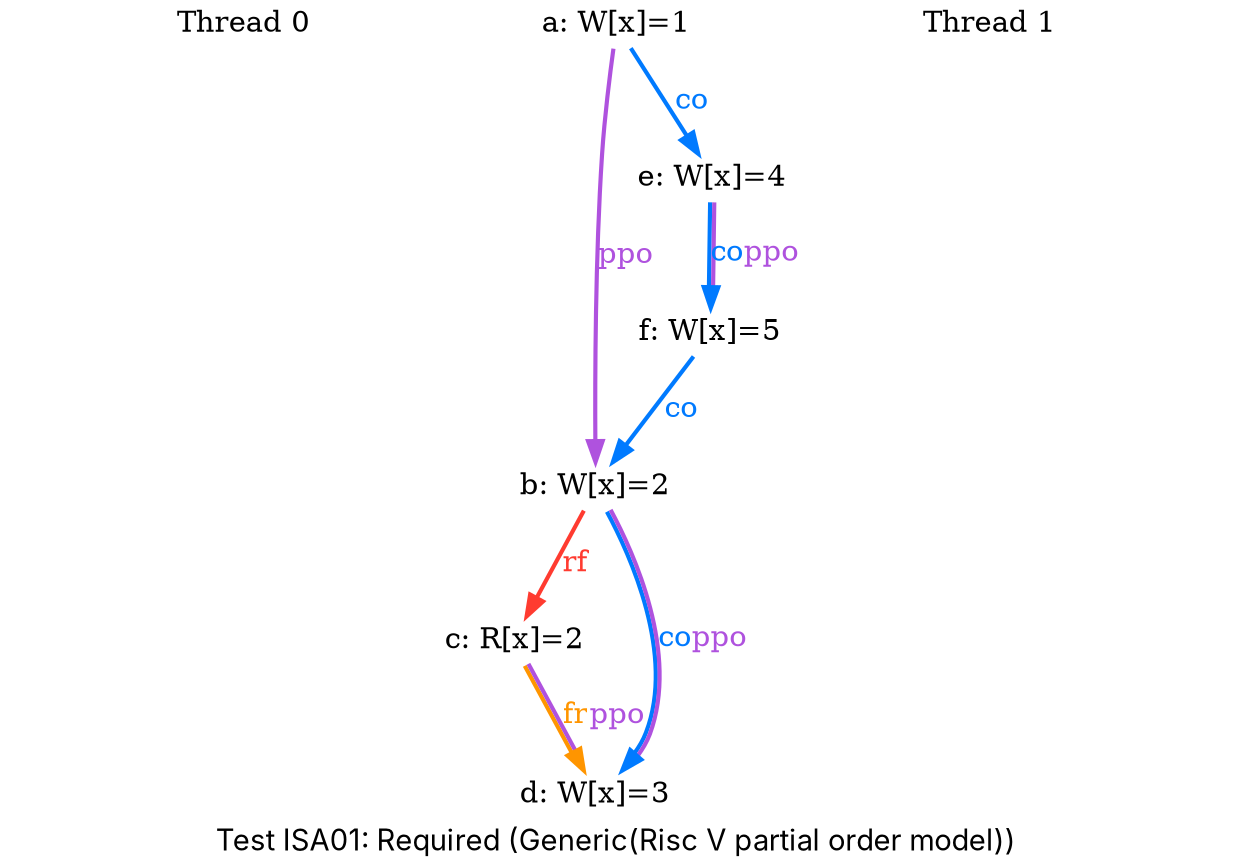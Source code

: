 digraph G {

splines=spline;
pad="0.000000";
fontname="SF Pro Display";

/* legend */
fontsize=14;
label="Test ISA01: Required (Generic(Risc V partial order model))";


/* the unlocked events */
proc0_label_node [shape=none, fontsize=14, label="Thread 0", pos="1.000000,4.050000!", fixedsize=true, width=3.250000, height=0.281250]
eiid0 [label="a: W[x]=1", shape="none", fontsize=14, pos="1.000000,3.375000!", fixedsize="false", height="0.194444", width="1.166667"];
eiid1 [label="b: W[x]=2", shape="none", fontsize=14, pos="1.000000,2.250000!", fixedsize="false", height="0.194444", width="1.166667"];
eiid2 [label="c: R[x]=2", shape="none", fontsize=14, pos="1.000000,1.125000!", fixedsize="false", height="0.194444", width="1.166667"];
eiid3 [label="d: W[x]=3", shape="none", fontsize=14, pos="1.000000,0.000000!", fixedsize="false", height="0.194444", width="1.166667"];
proc1_label_node [shape=none, fontsize=14, label="Thread 1", pos="6.000000,4.050000!", fixedsize=true, width=3.250000, height=0.281250]
eiid4 [label="e: W[x]=4", shape="none", fontsize=14, pos="6.000000,3.375000!", fixedsize="false", height="0.194444", width="1.166667"];
eiid5 [label="f: W[x]=5", shape="none", fontsize=14, pos="6.000000,2.250000!", fixedsize="false", height="0.194444", width="1.166667"];

/* the intra_causality_data edges */


/* the intra_causality_control edges */

/* the poi edges */
/* the rfmap edges */


/* The viewed-before edges */
eiid0 -> eiid1 [label=<<font color="#AF52DE">ppo</font>>, color="#AF52DE", fontsize=14, penwidth="2.000000", arrowsize="1.000000"];
eiid0 -> eiid4 [label=<<font color="#007AFF">co</font>>, color="#007AFF", fontsize=14, penwidth="2.000000", arrowsize="1.000000"];
eiid1 -> eiid2 [label=<<font color="#FF3B30">rf</font>>, color="#FF3B30", fontsize=14, penwidth="2.000000", arrowsize="1.000000"];
eiid1 -> eiid3 [label=<<font color="#007AFF">co</font><font color="#AF52DE">ppo</font>>, color="#007AFF:#AF52DE", fontsize=14, penwidth="2.000000", arrowsize="1.000000"];
eiid2 -> eiid3 [label=<<font color="#FF9500">fr</font><font color="#AF52DE">ppo</font>>, color="#FF9500:#AF52DE", fontsize=14, penwidth="2.000000", arrowsize="1.000000"];
eiid4 -> eiid5 [label=<<font color="#007AFF">co</font><font color="#AF52DE">ppo</font>>, color="#007AFF:#AF52DE", fontsize=14, penwidth="2.000000", arrowsize="1.000000"];
eiid5 -> eiid1 [label=<<font color="#007AFF">co</font>>, color="#007AFF", fontsize=14, penwidth="2.000000", arrowsize="1.000000"];
}
